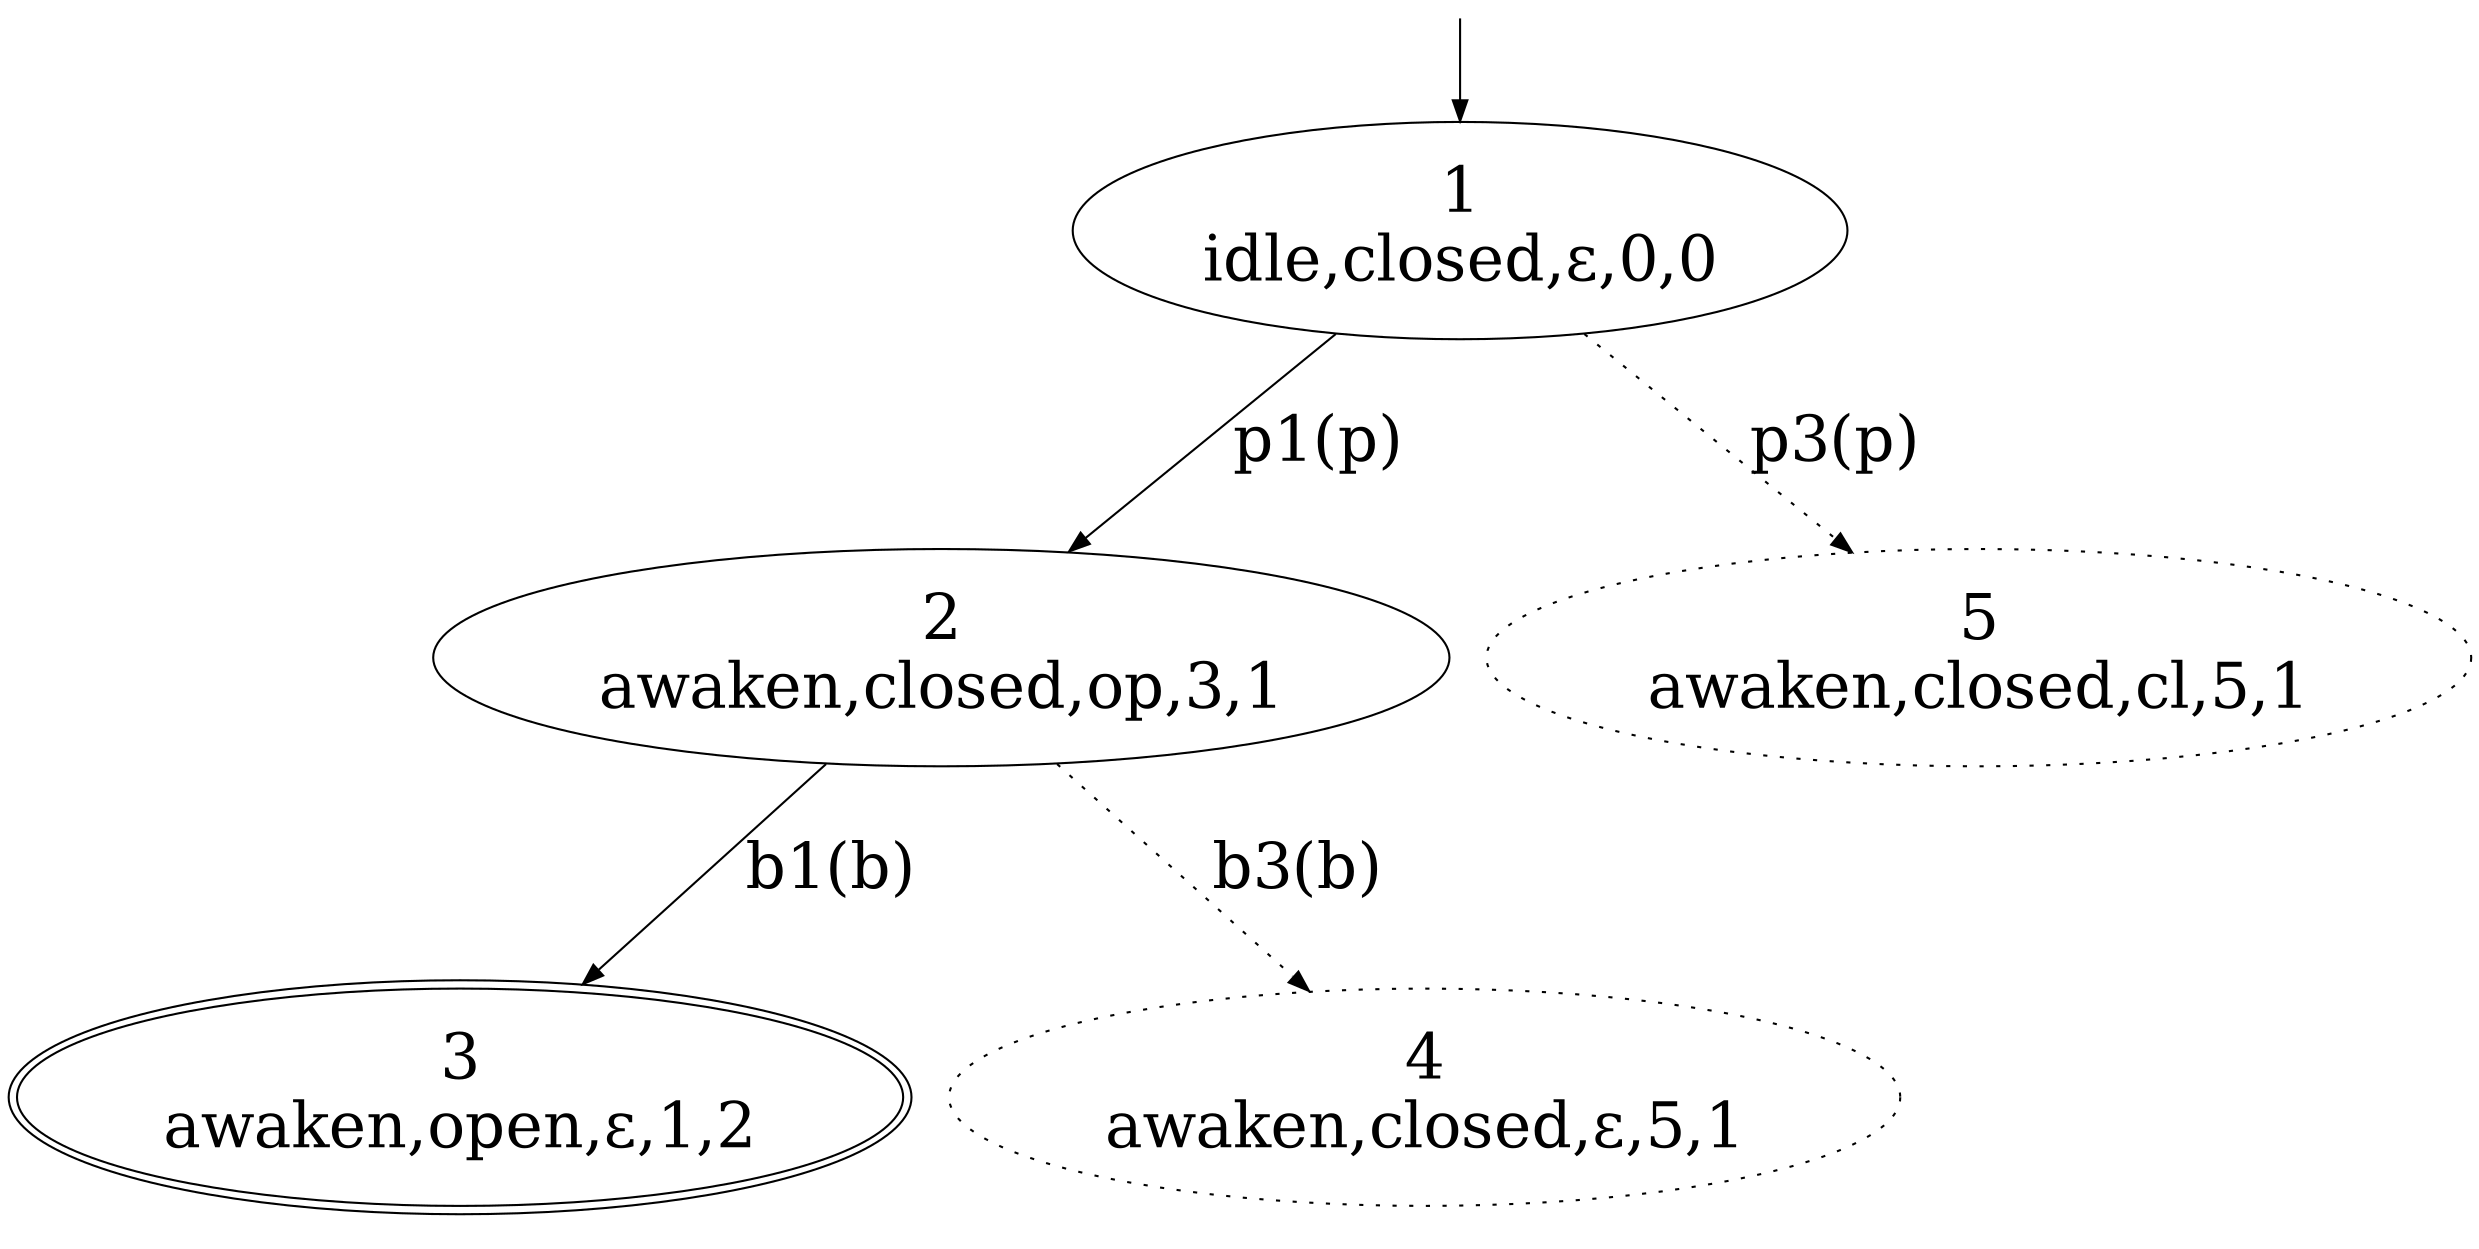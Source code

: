 digraph G {
ratio=0.5;
rankdir=TB;
ranksep=0.4;
1 [shape=ellipse,fontsize=30,label="1
idle,closed,&epsilon;,0,0"];
2 [shape=ellipse,fontsize=30,label="2
awaken,closed,op,3,1"];
1 -> 2 [label="p1(p)",fontsize=30];
3 [shape=ellipse,fontsize=30,peripheries=2,label="3
awaken,open,&epsilon;,1,2"];
2 -> 3 [label="b1(b)",fontsize=30];
4 [shape=ellipse,fontsize=30,style=dotted,label="4
awaken,closed,&epsilon;,5,1"];
2 -> 4 [label="b3(b)",fontsize=30,style=dotted];
5 [shape=ellipse,fontsize=30,style=dotted,label="5
awaken,closed,cl,5,1"];
1 -> 5 [label="p3(p)",fontsize=30,style=dotted];
node [shape = point, color=white, fontcolor=white]; start;
start -> 1;
}
